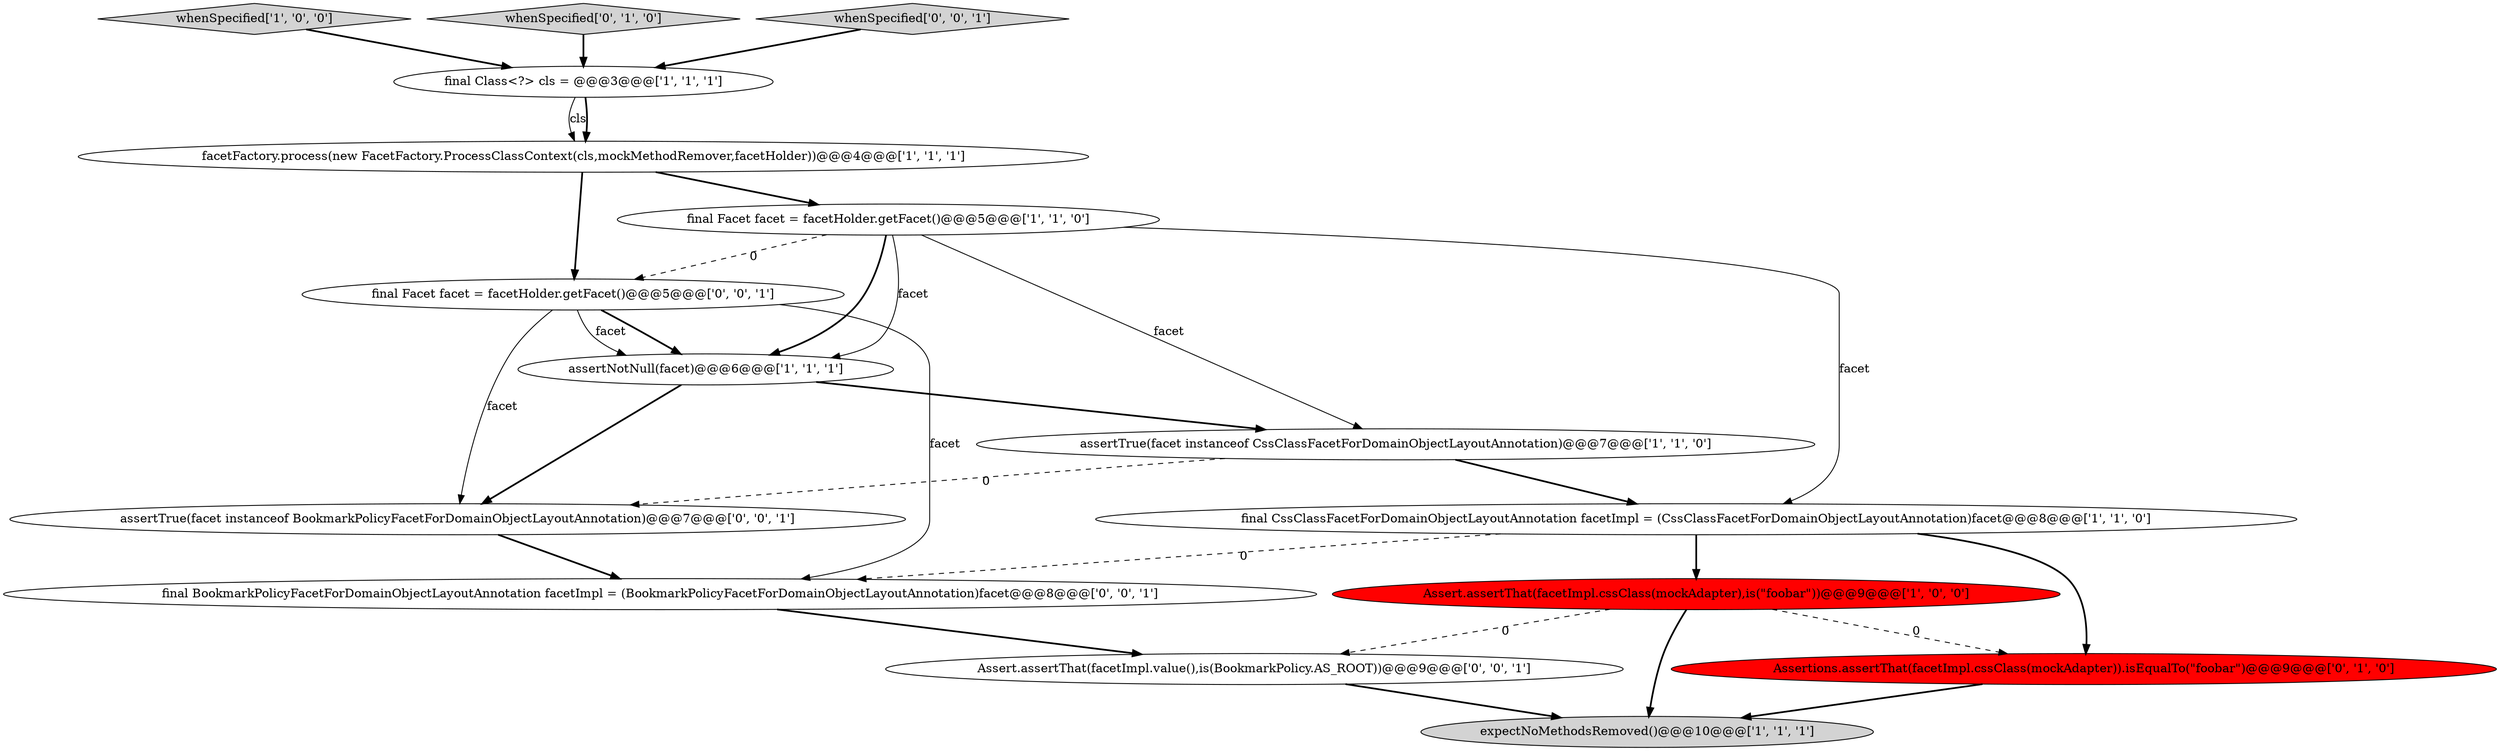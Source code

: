 digraph {
0 [style = filled, label = "facetFactory.process(new FacetFactory.ProcessClassContext(cls,mockMethodRemover,facetHolder))@@@4@@@['1', '1', '1']", fillcolor = white, shape = ellipse image = "AAA0AAABBB1BBB"];
7 [style = filled, label = "assertTrue(facet instanceof CssClassFacetForDomainObjectLayoutAnnotation)@@@7@@@['1', '1', '0']", fillcolor = white, shape = ellipse image = "AAA0AAABBB1BBB"];
5 [style = filled, label = "whenSpecified['1', '0', '0']", fillcolor = lightgray, shape = diamond image = "AAA0AAABBB1BBB"];
11 [style = filled, label = "assertTrue(facet instanceof BookmarkPolicyFacetForDomainObjectLayoutAnnotation)@@@7@@@['0', '0', '1']", fillcolor = white, shape = ellipse image = "AAA0AAABBB3BBB"];
2 [style = filled, label = "assertNotNull(facet)@@@6@@@['1', '1', '1']", fillcolor = white, shape = ellipse image = "AAA0AAABBB1BBB"];
15 [style = filled, label = "final BookmarkPolicyFacetForDomainObjectLayoutAnnotation facetImpl = (BookmarkPolicyFacetForDomainObjectLayoutAnnotation)facet@@@8@@@['0', '0', '1']", fillcolor = white, shape = ellipse image = "AAA0AAABBB3BBB"];
1 [style = filled, label = "final CssClassFacetForDomainObjectLayoutAnnotation facetImpl = (CssClassFacetForDomainObjectLayoutAnnotation)facet@@@8@@@['1', '1', '0']", fillcolor = white, shape = ellipse image = "AAA0AAABBB1BBB"];
8 [style = filled, label = "final Facet facet = facetHolder.getFacet()@@@5@@@['1', '1', '0']", fillcolor = white, shape = ellipse image = "AAA0AAABBB1BBB"];
12 [style = filled, label = "final Facet facet = facetHolder.getFacet()@@@5@@@['0', '0', '1']", fillcolor = white, shape = ellipse image = "AAA0AAABBB3BBB"];
10 [style = filled, label = "whenSpecified['0', '1', '0']", fillcolor = lightgray, shape = diamond image = "AAA0AAABBB2BBB"];
14 [style = filled, label = "Assert.assertThat(facetImpl.value(),is(BookmarkPolicy.AS_ROOT))@@@9@@@['0', '0', '1']", fillcolor = white, shape = ellipse image = "AAA0AAABBB3BBB"];
9 [style = filled, label = "Assertions.assertThat(facetImpl.cssClass(mockAdapter)).isEqualTo(\"foobar\")@@@9@@@['0', '1', '0']", fillcolor = red, shape = ellipse image = "AAA1AAABBB2BBB"];
6 [style = filled, label = "expectNoMethodsRemoved()@@@10@@@['1', '1', '1']", fillcolor = lightgray, shape = ellipse image = "AAA0AAABBB1BBB"];
4 [style = filled, label = "final Class<?> cls = @@@3@@@['1', '1', '1']", fillcolor = white, shape = ellipse image = "AAA0AAABBB1BBB"];
13 [style = filled, label = "whenSpecified['0', '0', '1']", fillcolor = lightgray, shape = diamond image = "AAA0AAABBB3BBB"];
3 [style = filled, label = "Assert.assertThat(facetImpl.cssClass(mockAdapter),is(\"foobar\"))@@@9@@@['1', '0', '0']", fillcolor = red, shape = ellipse image = "AAA1AAABBB1BBB"];
7->1 [style = bold, label=""];
15->14 [style = bold, label=""];
1->15 [style = dashed, label="0"];
8->7 [style = solid, label="facet"];
0->12 [style = bold, label=""];
4->0 [style = solid, label="cls"];
1->3 [style = bold, label=""];
7->11 [style = dashed, label="0"];
3->6 [style = bold, label=""];
8->12 [style = dashed, label="0"];
1->9 [style = bold, label=""];
11->15 [style = bold, label=""];
9->6 [style = bold, label=""];
4->0 [style = bold, label=""];
12->15 [style = solid, label="facet"];
8->2 [style = solid, label="facet"];
12->2 [style = bold, label=""];
8->2 [style = bold, label=""];
3->9 [style = dashed, label="0"];
5->4 [style = bold, label=""];
0->8 [style = bold, label=""];
10->4 [style = bold, label=""];
12->11 [style = solid, label="facet"];
12->2 [style = solid, label="facet"];
2->7 [style = bold, label=""];
3->14 [style = dashed, label="0"];
2->11 [style = bold, label=""];
14->6 [style = bold, label=""];
13->4 [style = bold, label=""];
8->1 [style = solid, label="facet"];
}
